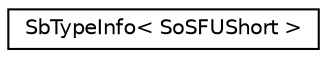 digraph "Graphical Class Hierarchy"
{
 // LATEX_PDF_SIZE
  edge [fontname="Helvetica",fontsize="10",labelfontname="Helvetica",labelfontsize="10"];
  node [fontname="Helvetica",fontsize="10",shape=record];
  rankdir="LR";
  Node0 [label="SbTypeInfo\< SoSFUShort \>",height=0.2,width=0.4,color="black", fillcolor="white", style="filled",URL="$structSbTypeInfo_3_01SoSFUShort_01_4.html",tooltip=" "];
}
